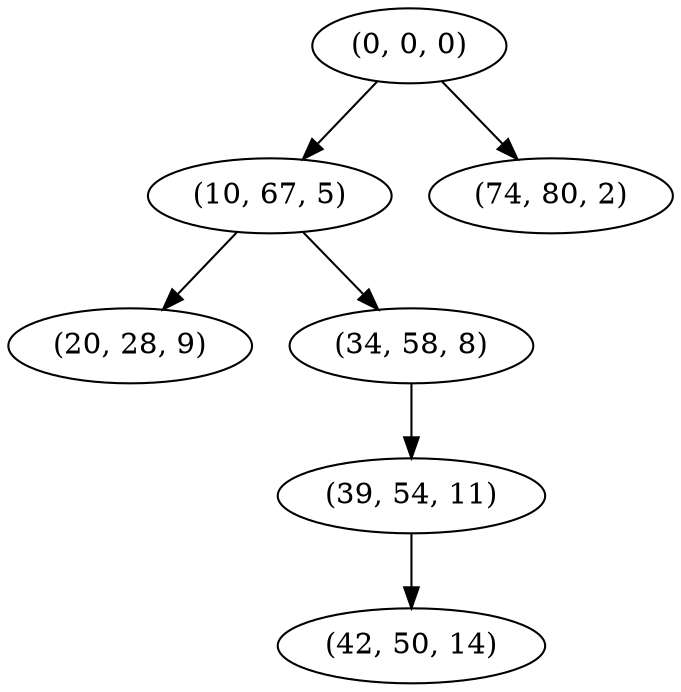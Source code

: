 digraph tree {
    "(0, 0, 0)";
    "(10, 67, 5)";
    "(20, 28, 9)";
    "(34, 58, 8)";
    "(39, 54, 11)";
    "(42, 50, 14)";
    "(74, 80, 2)";
    "(0, 0, 0)" -> "(10, 67, 5)";
    "(0, 0, 0)" -> "(74, 80, 2)";
    "(10, 67, 5)" -> "(20, 28, 9)";
    "(10, 67, 5)" -> "(34, 58, 8)";
    "(34, 58, 8)" -> "(39, 54, 11)";
    "(39, 54, 11)" -> "(42, 50, 14)";
}
